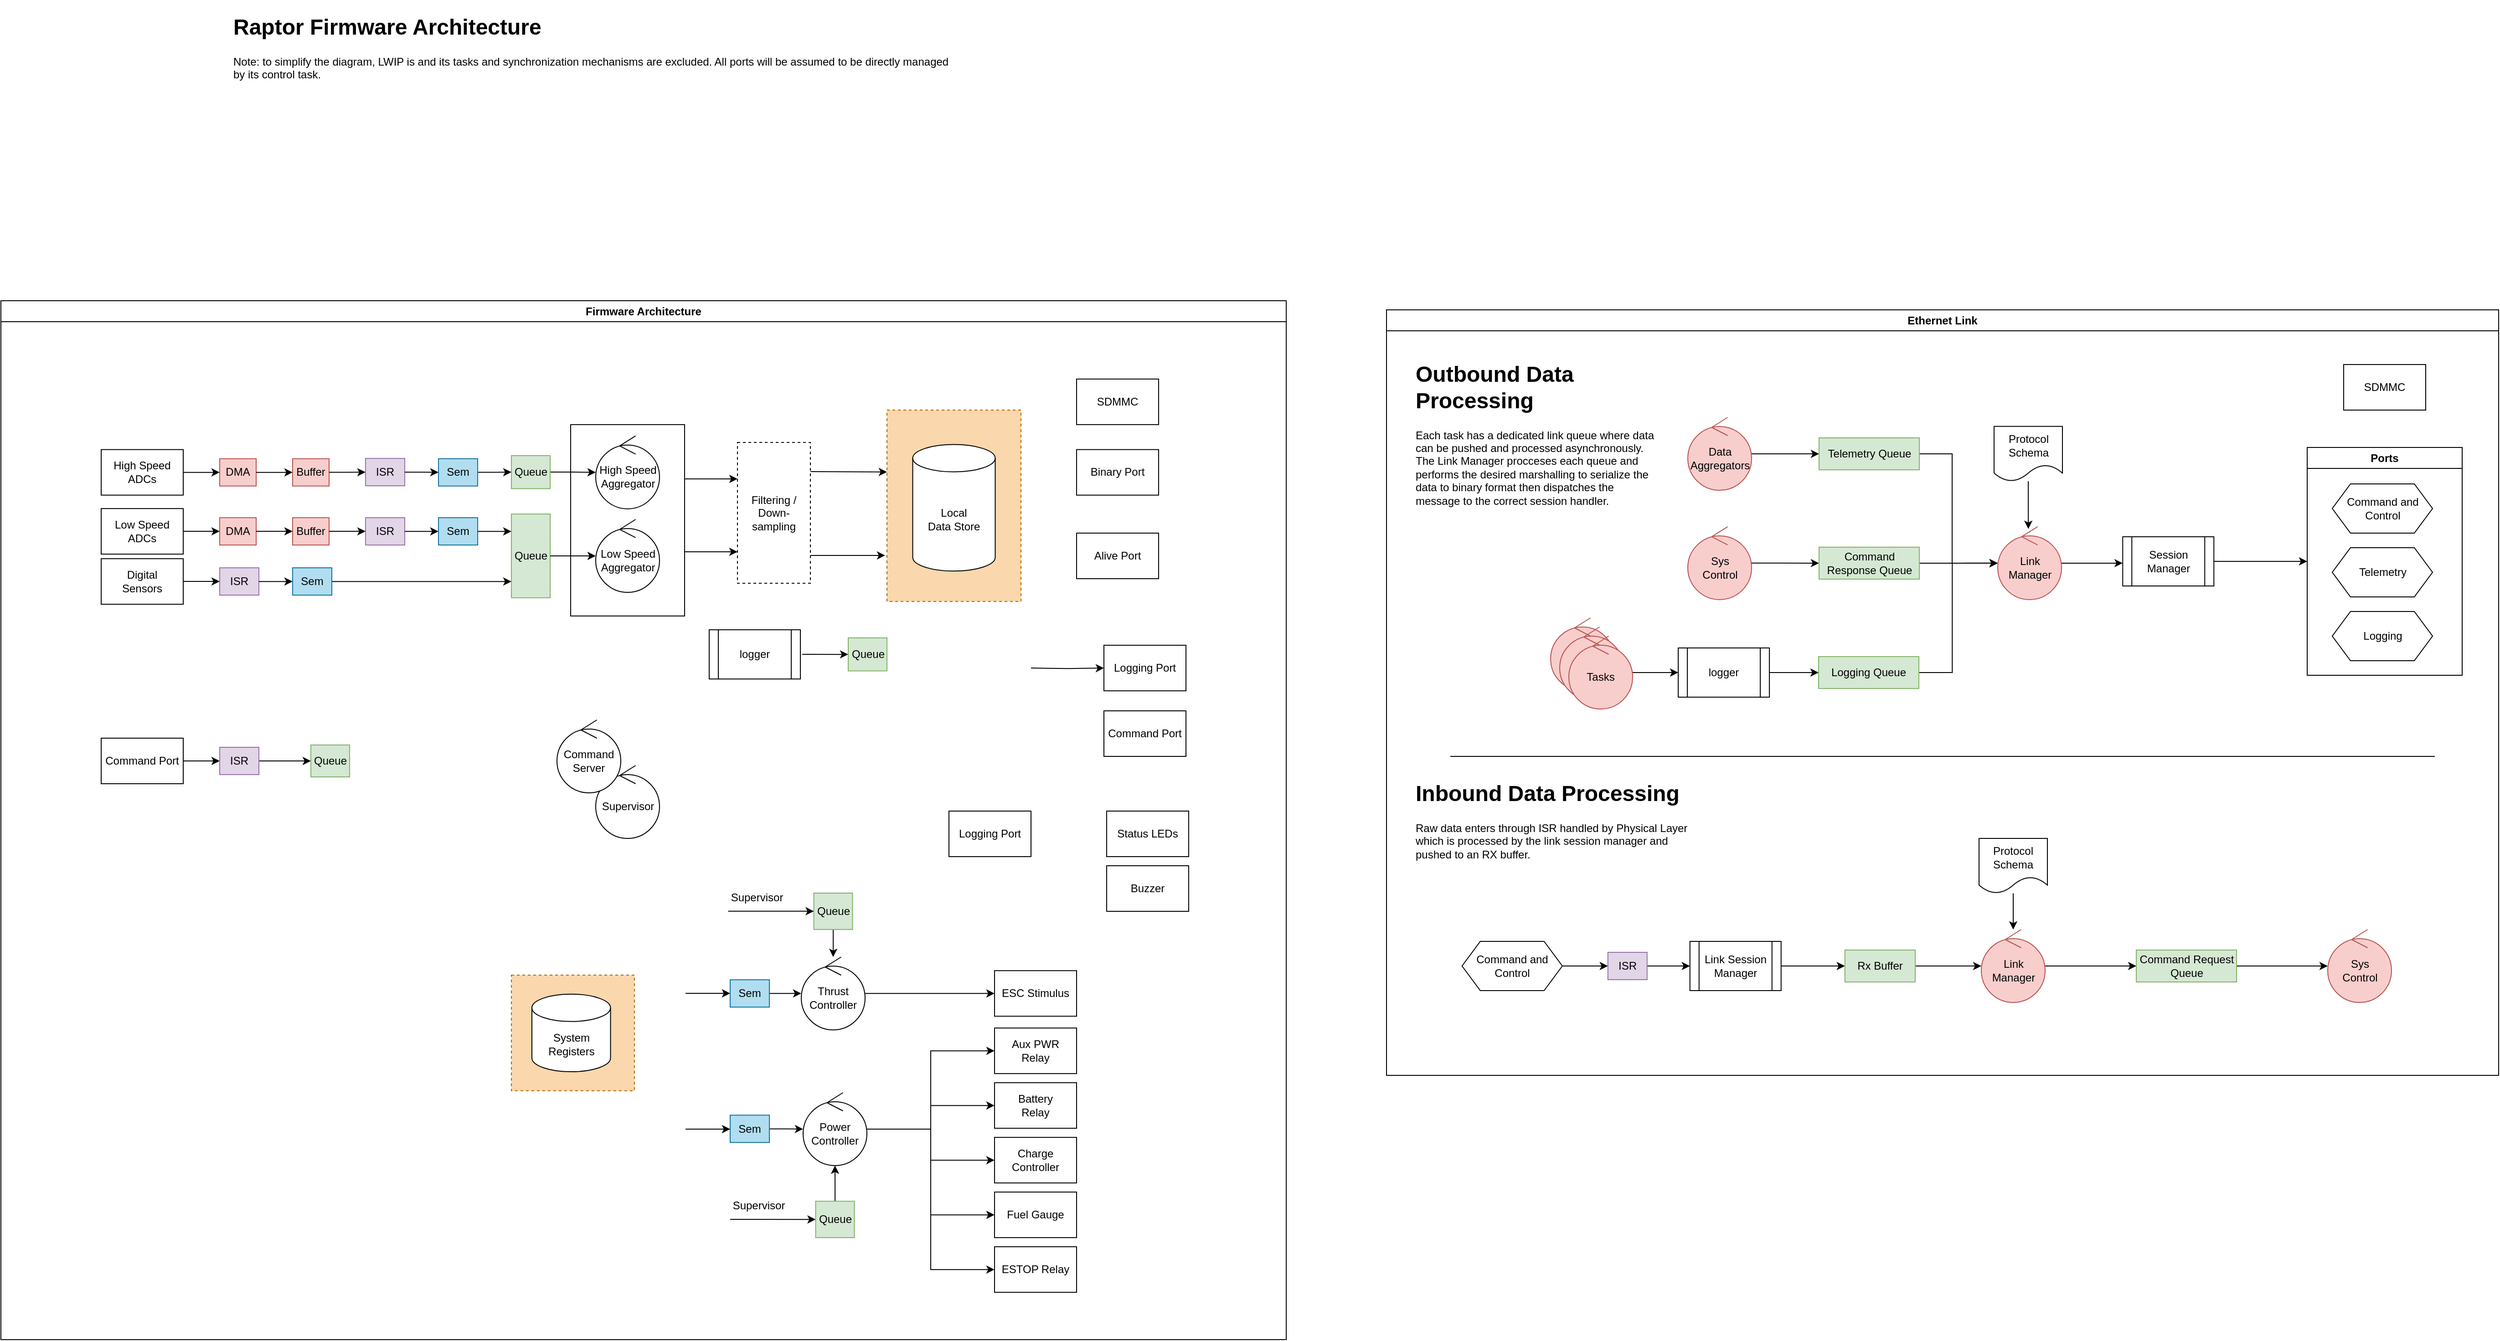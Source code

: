 <mxfile version="24.8.4">
  <diagram name="ページ1" id="frAd9zVA6C1hqHkERggT">
    <mxGraphModel dx="2985" dy="2061" grid="1" gridSize="10" guides="1" tooltips="1" connect="1" arrows="1" fold="1" page="1" pageScale="1" pageWidth="827" pageHeight="1169" math="0" shadow="0">
      <root>
        <mxCell id="0" />
        <mxCell id="1" parent="0" />
        <mxCell id="r4WBuM0c1a_yxzvFEJgT-160" value="&lt;h1&gt;Raptor Firmware Architecture&lt;/h1&gt;&lt;p&gt;Note: to simplify the diagram, LWIP is and its tasks and synchronization mechanisms are excluded. All ports will be assumed to be directly managed by its control task.&lt;/p&gt;" style="text;html=1;spacing=5;spacingTop=-20;whiteSpace=wrap;overflow=hidden;rounded=0;" parent="1" vertex="1">
          <mxGeometry y="-50" width="797" height="120" as="geometry" />
        </mxCell>
        <mxCell id="r4WBuM0c1a_yxzvFEJgT-360" value="Firmware Architecture" style="swimlane;whiteSpace=wrap;html=1;" parent="1" vertex="1">
          <mxGeometry x="-250" y="270" width="1410" height="1140" as="geometry" />
        </mxCell>
        <mxCell id="r4WBuM0c1a_yxzvFEJgT-191" value="" style="rounded=0;whiteSpace=wrap;html=1;" parent="r4WBuM0c1a_yxzvFEJgT-360" vertex="1">
          <mxGeometry x="625" y="135.92" width="125" height="210" as="geometry" />
        </mxCell>
        <mxCell id="r4WBuM0c1a_yxzvFEJgT-1" value="Digital&lt;br&gt;Sensors" style="rounded=0;whiteSpace=wrap;html=1;" parent="r4WBuM0c1a_yxzvFEJgT-360" vertex="1">
          <mxGeometry x="110" y="283.06" width="90" height="50" as="geometry" />
        </mxCell>
        <mxCell id="r4WBuM0c1a_yxzvFEJgT-3" value="High Speed ADCs" style="rounded=0;whiteSpace=wrap;html=1;" parent="r4WBuM0c1a_yxzvFEJgT-360" vertex="1">
          <mxGeometry x="110" y="163.32" width="90" height="50" as="geometry" />
        </mxCell>
        <mxCell id="r4WBuM0c1a_yxzvFEJgT-13" value="Aux PWR&lt;br&gt;Relay" style="rounded=0;whiteSpace=wrap;html=1;" parent="r4WBuM0c1a_yxzvFEJgT-360" vertex="1">
          <mxGeometry x="1090" y="798.07" width="90" height="50" as="geometry" />
        </mxCell>
        <mxCell id="r4WBuM0c1a_yxzvFEJgT-14" value="Battery&lt;br&gt;Relay" style="rounded=0;whiteSpace=wrap;html=1;" parent="r4WBuM0c1a_yxzvFEJgT-360" vertex="1">
          <mxGeometry x="1090" y="858.07" width="90" height="50" as="geometry" />
        </mxCell>
        <mxCell id="r4WBuM0c1a_yxzvFEJgT-15" value="Binary Port" style="rounded=0;whiteSpace=wrap;html=1;" parent="r4WBuM0c1a_yxzvFEJgT-360" vertex="1">
          <mxGeometry x="1180" y="163.32" width="90" height="50" as="geometry" />
        </mxCell>
        <mxCell id="r4WBuM0c1a_yxzvFEJgT-16" value="Alive Port" style="rounded=0;whiteSpace=wrap;html=1;" parent="r4WBuM0c1a_yxzvFEJgT-360" vertex="1">
          <mxGeometry x="1180" y="254.99" width="90" height="50" as="geometry" />
        </mxCell>
        <mxCell id="r4WBuM0c1a_yxzvFEJgT-18" value="Logging Port" style="rounded=0;whiteSpace=wrap;html=1;" parent="r4WBuM0c1a_yxzvFEJgT-360" vertex="1">
          <mxGeometry x="1210" y="378.06" width="90" height="50" as="geometry" />
        </mxCell>
        <mxCell id="r4WBuM0c1a_yxzvFEJgT-19" value="Charge Controller" style="rounded=0;whiteSpace=wrap;html=1;" parent="r4WBuM0c1a_yxzvFEJgT-360" vertex="1">
          <mxGeometry x="1090" y="918.07" width="90" height="50" as="geometry" />
        </mxCell>
        <mxCell id="r4WBuM0c1a_yxzvFEJgT-20" value="Fuel Gauge" style="rounded=0;whiteSpace=wrap;html=1;" parent="r4WBuM0c1a_yxzvFEJgT-360" vertex="1">
          <mxGeometry x="1090" y="978.07" width="90" height="50" as="geometry" />
        </mxCell>
        <mxCell id="r4WBuM0c1a_yxzvFEJgT-27" value="High Speed&lt;br&gt;Aggregator" style="ellipse;shape=umlControl;whiteSpace=wrap;html=1;" parent="r4WBuM0c1a_yxzvFEJgT-360" vertex="1">
          <mxGeometry x="652.5" y="148.32" width="70" height="80" as="geometry" />
        </mxCell>
        <mxCell id="r4WBuM0c1a_yxzvFEJgT-90" value="DMA" style="rounded=0;whiteSpace=wrap;html=1;fillColor=#f8cecc;strokeColor=#b85450;" parent="r4WBuM0c1a_yxzvFEJgT-360" vertex="1">
          <mxGeometry x="240" y="173.32" width="40" height="30" as="geometry" />
        </mxCell>
        <mxCell id="r4WBuM0c1a_yxzvFEJgT-2" style="edgeStyle=orthogonalEdgeStyle;rounded=0;orthogonalLoop=1;jettySize=auto;html=1;" parent="r4WBuM0c1a_yxzvFEJgT-360" source="r4WBuM0c1a_yxzvFEJgT-3" target="r4WBuM0c1a_yxzvFEJgT-90" edge="1">
          <mxGeometry relative="1" as="geometry">
            <mxPoint x="280" y="188.32" as="targetPoint" />
          </mxGeometry>
        </mxCell>
        <mxCell id="r4WBuM0c1a_yxzvFEJgT-91" value="Buffer" style="rounded=0;whiteSpace=wrap;html=1;fillColor=#f8cecc;strokeColor=#b85450;" parent="r4WBuM0c1a_yxzvFEJgT-360" vertex="1">
          <mxGeometry x="320" y="173.32" width="40" height="30" as="geometry" />
        </mxCell>
        <mxCell id="r4WBuM0c1a_yxzvFEJgT-89" style="edgeStyle=orthogonalEdgeStyle;rounded=0;orthogonalLoop=1;jettySize=auto;html=1;" parent="r4WBuM0c1a_yxzvFEJgT-360" source="r4WBuM0c1a_yxzvFEJgT-90" target="r4WBuM0c1a_yxzvFEJgT-91" edge="1">
          <mxGeometry relative="1" as="geometry" />
        </mxCell>
        <mxCell id="r4WBuM0c1a_yxzvFEJgT-194" style="edgeStyle=orthogonalEdgeStyle;rounded=0;orthogonalLoop=1;jettySize=auto;html=1;" parent="r4WBuM0c1a_yxzvFEJgT-360" source="r4WBuM0c1a_yxzvFEJgT-106" target="r4WBuM0c1a_yxzvFEJgT-27" edge="1">
          <mxGeometry relative="1" as="geometry" />
        </mxCell>
        <mxCell id="r4WBuM0c1a_yxzvFEJgT-106" value="Queue" style="rounded=0;whiteSpace=wrap;html=1;fillColor=#d5e8d4;strokeColor=#82b366;" parent="r4WBuM0c1a_yxzvFEJgT-360" vertex="1">
          <mxGeometry x="560" y="169.94" width="42.5" height="36.25" as="geometry" />
        </mxCell>
        <mxCell id="r4WBuM0c1a_yxzvFEJgT-140" style="edgeStyle=orthogonalEdgeStyle;rounded=0;orthogonalLoop=1;jettySize=auto;html=1;" parent="r4WBuM0c1a_yxzvFEJgT-360" source="r4WBuM0c1a_yxzvFEJgT-349" target="r4WBuM0c1a_yxzvFEJgT-106" edge="1">
          <mxGeometry relative="1" as="geometry" />
        </mxCell>
        <mxCell id="r4WBuM0c1a_yxzvFEJgT-138" value="ISR" style="rounded=0;whiteSpace=wrap;html=1;fillColor=#e1d5e7;strokeColor=#9673a6;" parent="r4WBuM0c1a_yxzvFEJgT-360" vertex="1">
          <mxGeometry x="400" y="173.06" width="43" height="30" as="geometry" />
        </mxCell>
        <mxCell id="r4WBuM0c1a_yxzvFEJgT-139" style="edgeStyle=orthogonalEdgeStyle;rounded=0;orthogonalLoop=1;jettySize=auto;html=1;" parent="r4WBuM0c1a_yxzvFEJgT-360" source="r4WBuM0c1a_yxzvFEJgT-91" target="r4WBuM0c1a_yxzvFEJgT-138" edge="1">
          <mxGeometry relative="1" as="geometry" />
        </mxCell>
        <mxCell id="r4WBuM0c1a_yxzvFEJgT-148" style="edgeStyle=orthogonalEdgeStyle;rounded=0;orthogonalLoop=1;jettySize=auto;html=1;" parent="r4WBuM0c1a_yxzvFEJgT-360" target="r4WBuM0c1a_yxzvFEJgT-18" edge="1">
          <mxGeometry relative="1" as="geometry">
            <mxPoint x="1065" y="497.89" as="targetPoint" />
            <mxPoint x="1130" y="403.06" as="sourcePoint" />
          </mxGeometry>
        </mxCell>
        <mxCell id="r4WBuM0c1a_yxzvFEJgT-144" value="Queue" style="rounded=0;whiteSpace=wrap;html=1;fillColor=#d5e8d4;strokeColor=#82b366;" parent="r4WBuM0c1a_yxzvFEJgT-360" vertex="1">
          <mxGeometry x="929.5" y="369.94" width="42.5" height="36.25" as="geometry" />
        </mxCell>
        <mxCell id="r4WBuM0c1a_yxzvFEJgT-196" style="edgeStyle=orthogonalEdgeStyle;rounded=0;orthogonalLoop=1;jettySize=auto;html=1;entryX=0;entryY=0.5;entryDx=0;entryDy=0;" parent="r4WBuM0c1a_yxzvFEJgT-360" source="r4WBuM0c1a_yxzvFEJgT-155" target="r4WBuM0c1a_yxzvFEJgT-13" edge="1">
          <mxGeometry relative="1" as="geometry" />
        </mxCell>
        <mxCell id="r4WBuM0c1a_yxzvFEJgT-197" style="edgeStyle=orthogonalEdgeStyle;rounded=0;orthogonalLoop=1;jettySize=auto;html=1;" parent="r4WBuM0c1a_yxzvFEJgT-360" source="r4WBuM0c1a_yxzvFEJgT-155" target="r4WBuM0c1a_yxzvFEJgT-14" edge="1">
          <mxGeometry relative="1" as="geometry" />
        </mxCell>
        <mxCell id="r4WBuM0c1a_yxzvFEJgT-198" style="edgeStyle=orthogonalEdgeStyle;rounded=0;orthogonalLoop=1;jettySize=auto;html=1;" parent="r4WBuM0c1a_yxzvFEJgT-360" source="r4WBuM0c1a_yxzvFEJgT-155" target="r4WBuM0c1a_yxzvFEJgT-19" edge="1">
          <mxGeometry relative="1" as="geometry" />
        </mxCell>
        <mxCell id="r4WBuM0c1a_yxzvFEJgT-199" style="edgeStyle=orthogonalEdgeStyle;rounded=0;orthogonalLoop=1;jettySize=auto;html=1;entryX=0;entryY=0.5;entryDx=0;entryDy=0;" parent="r4WBuM0c1a_yxzvFEJgT-360" source="r4WBuM0c1a_yxzvFEJgT-155" target="r4WBuM0c1a_yxzvFEJgT-20" edge="1">
          <mxGeometry relative="1" as="geometry" />
        </mxCell>
        <mxCell id="r4WBuM0c1a_yxzvFEJgT-155" value="Power&lt;br&gt;Controller" style="ellipse;shape=umlControl;whiteSpace=wrap;html=1;" parent="r4WBuM0c1a_yxzvFEJgT-360" vertex="1">
          <mxGeometry x="880" y="869" width="70" height="80" as="geometry" />
        </mxCell>
        <mxCell id="r4WBuM0c1a_yxzvFEJgT-156" value="Thrust Controller" style="ellipse;shape=umlControl;whiteSpace=wrap;html=1;" parent="r4WBuM0c1a_yxzvFEJgT-360" vertex="1">
          <mxGeometry x="878" y="720.12" width="70" height="80" as="geometry" />
        </mxCell>
        <mxCell id="r4WBuM0c1a_yxzvFEJgT-176" value="Low Speed ADCs" style="rounded=0;whiteSpace=wrap;html=1;" parent="r4WBuM0c1a_yxzvFEJgT-360" vertex="1">
          <mxGeometry x="110" y="228.06" width="90" height="50" as="geometry" />
        </mxCell>
        <mxCell id="r4WBuM0c1a_yxzvFEJgT-177" value="DMA" style="rounded=0;whiteSpace=wrap;html=1;fillColor=#f8cecc;strokeColor=#b85450;" parent="r4WBuM0c1a_yxzvFEJgT-360" vertex="1">
          <mxGeometry x="240" y="238.06" width="40" height="30" as="geometry" />
        </mxCell>
        <mxCell id="r4WBuM0c1a_yxzvFEJgT-188" style="edgeStyle=orthogonalEdgeStyle;rounded=0;orthogonalLoop=1;jettySize=auto;html=1;" parent="r4WBuM0c1a_yxzvFEJgT-360" source="r4WBuM0c1a_yxzvFEJgT-176" target="r4WBuM0c1a_yxzvFEJgT-177" edge="1">
          <mxGeometry relative="1" as="geometry" />
        </mxCell>
        <mxCell id="r4WBuM0c1a_yxzvFEJgT-178" value="Buffer" style="rounded=0;whiteSpace=wrap;html=1;fillColor=#f8cecc;strokeColor=#b85450;" parent="r4WBuM0c1a_yxzvFEJgT-360" vertex="1">
          <mxGeometry x="320" y="238.06" width="40" height="30" as="geometry" />
        </mxCell>
        <mxCell id="r4WBuM0c1a_yxzvFEJgT-186" style="edgeStyle=orthogonalEdgeStyle;rounded=0;orthogonalLoop=1;jettySize=auto;html=1;" parent="r4WBuM0c1a_yxzvFEJgT-360" source="r4WBuM0c1a_yxzvFEJgT-177" target="r4WBuM0c1a_yxzvFEJgT-178" edge="1">
          <mxGeometry relative="1" as="geometry" />
        </mxCell>
        <mxCell id="r4WBuM0c1a_yxzvFEJgT-179" value="ISR" style="rounded=0;whiteSpace=wrap;html=1;fillColor=#e1d5e7;strokeColor=#9673a6;" parent="r4WBuM0c1a_yxzvFEJgT-360" vertex="1">
          <mxGeometry x="400" y="238.06" width="43" height="30" as="geometry" />
        </mxCell>
        <mxCell id="r4WBuM0c1a_yxzvFEJgT-185" style="edgeStyle=orthogonalEdgeStyle;rounded=0;orthogonalLoop=1;jettySize=auto;html=1;entryX=0;entryY=0.5;entryDx=0;entryDy=0;" parent="r4WBuM0c1a_yxzvFEJgT-360" source="r4WBuM0c1a_yxzvFEJgT-178" target="r4WBuM0c1a_yxzvFEJgT-179" edge="1">
          <mxGeometry relative="1" as="geometry" />
        </mxCell>
        <mxCell id="r4WBuM0c1a_yxzvFEJgT-180" value="Queue" style="rounded=0;whiteSpace=wrap;html=1;fillColor=#d5e8d4;strokeColor=#82b366;" parent="r4WBuM0c1a_yxzvFEJgT-360" vertex="1">
          <mxGeometry x="560" y="234.05" width="42.5" height="91.87" as="geometry" />
        </mxCell>
        <mxCell id="r4WBuM0c1a_yxzvFEJgT-190" value="Low Speed Aggregator" style="ellipse;shape=umlControl;whiteSpace=wrap;html=1;" parent="r4WBuM0c1a_yxzvFEJgT-360" vertex="1">
          <mxGeometry x="652.5" y="239.99" width="70" height="80" as="geometry" />
        </mxCell>
        <mxCell id="r4WBuM0c1a_yxzvFEJgT-193" style="edgeStyle=orthogonalEdgeStyle;rounded=0;orthogonalLoop=1;jettySize=auto;html=1;" parent="r4WBuM0c1a_yxzvFEJgT-360" source="r4WBuM0c1a_yxzvFEJgT-180" target="r4WBuM0c1a_yxzvFEJgT-190" edge="1">
          <mxGeometry relative="1" as="geometry" />
        </mxCell>
        <mxCell id="r4WBuM0c1a_yxzvFEJgT-209" value="ESC Stimulus" style="rounded=0;whiteSpace=wrap;html=1;" parent="r4WBuM0c1a_yxzvFEJgT-360" vertex="1">
          <mxGeometry x="1090" y="735.12" width="90" height="50" as="geometry" />
        </mxCell>
        <mxCell id="r4WBuM0c1a_yxzvFEJgT-211" style="edgeStyle=orthogonalEdgeStyle;rounded=0;orthogonalLoop=1;jettySize=auto;html=1;" parent="r4WBuM0c1a_yxzvFEJgT-360" source="r4WBuM0c1a_yxzvFEJgT-156" target="r4WBuM0c1a_yxzvFEJgT-209" edge="1">
          <mxGeometry relative="1" as="geometry" />
        </mxCell>
        <mxCell id="r4WBuM0c1a_yxzvFEJgT-210" value="ESTOP Relay" style="rounded=0;whiteSpace=wrap;html=1;" parent="r4WBuM0c1a_yxzvFEJgT-360" vertex="1">
          <mxGeometry x="1090" y="1038.07" width="90" height="50" as="geometry" />
        </mxCell>
        <mxCell id="r4WBuM0c1a_yxzvFEJgT-212" style="edgeStyle=orthogonalEdgeStyle;rounded=0;orthogonalLoop=1;jettySize=auto;html=1;entryX=0;entryY=0.5;entryDx=0;entryDy=0;" parent="r4WBuM0c1a_yxzvFEJgT-360" source="r4WBuM0c1a_yxzvFEJgT-155" target="r4WBuM0c1a_yxzvFEJgT-210" edge="1">
          <mxGeometry relative="1" as="geometry" />
        </mxCell>
        <mxCell id="r4WBuM0c1a_yxzvFEJgT-274" style="edgeStyle=orthogonalEdgeStyle;rounded=0;orthogonalLoop=1;jettySize=auto;html=1;" parent="r4WBuM0c1a_yxzvFEJgT-360" source="r4WBuM0c1a_yxzvFEJgT-273" target="r4WBuM0c1a_yxzvFEJgT-155" edge="1">
          <mxGeometry relative="1" as="geometry" />
        </mxCell>
        <mxCell id="r4WBuM0c1a_yxzvFEJgT-273" value="Sem" style="rounded=0;whiteSpace=wrap;html=1;fillColor=#b1ddf0;strokeColor=#10739e;" parent="r4WBuM0c1a_yxzvFEJgT-360" vertex="1">
          <mxGeometry x="800" y="893.68" width="43" height="30" as="geometry" />
        </mxCell>
        <mxCell id="r4WBuM0c1a_yxzvFEJgT-288" style="edgeStyle=orthogonalEdgeStyle;rounded=0;orthogonalLoop=1;jettySize=auto;html=1;" parent="r4WBuM0c1a_yxzvFEJgT-360" target="r4WBuM0c1a_yxzvFEJgT-273" edge="1">
          <mxGeometry relative="1" as="geometry">
            <Array as="points">
              <mxPoint x="760" y="909" />
              <mxPoint x="760" y="909" />
            </Array>
            <mxPoint x="751" y="909" as="sourcePoint" />
          </mxGeometry>
        </mxCell>
        <mxCell id="r4WBuM0c1a_yxzvFEJgT-284" style="edgeStyle=orthogonalEdgeStyle;rounded=0;orthogonalLoop=1;jettySize=auto;html=1;" parent="r4WBuM0c1a_yxzvFEJgT-360" source="r4WBuM0c1a_yxzvFEJgT-282" target="r4WBuM0c1a_yxzvFEJgT-156" edge="1">
          <mxGeometry relative="1" as="geometry" />
        </mxCell>
        <mxCell id="r4WBuM0c1a_yxzvFEJgT-282" value="Sem" style="rounded=0;whiteSpace=wrap;html=1;fillColor=#b1ddf0;strokeColor=#10739e;" parent="r4WBuM0c1a_yxzvFEJgT-360" vertex="1">
          <mxGeometry x="800" y="745.12" width="43" height="30" as="geometry" />
        </mxCell>
        <mxCell id="r4WBuM0c1a_yxzvFEJgT-285" style="edgeStyle=orthogonalEdgeStyle;rounded=0;orthogonalLoop=1;jettySize=auto;html=1;" parent="r4WBuM0c1a_yxzvFEJgT-360" target="r4WBuM0c1a_yxzvFEJgT-282" edge="1">
          <mxGeometry relative="1" as="geometry">
            <Array as="points">
              <mxPoint x="760" y="760" />
              <mxPoint x="760" y="760" />
            </Array>
            <mxPoint x="751" y="760.048" as="sourcePoint" />
          </mxGeometry>
        </mxCell>
        <mxCell id="r4WBuM0c1a_yxzvFEJgT-292" value="SDMMC" style="rounded=0;whiteSpace=wrap;html=1;" parent="r4WBuM0c1a_yxzvFEJgT-360" vertex="1">
          <mxGeometry x="1180" y="85.92" width="90" height="50" as="geometry" />
        </mxCell>
        <mxCell id="r4WBuM0c1a_yxzvFEJgT-309" style="edgeStyle=orthogonalEdgeStyle;rounded=0;orthogonalLoop=1;jettySize=auto;html=1;" parent="r4WBuM0c1a_yxzvFEJgT-360" source="r4WBuM0c1a_yxzvFEJgT-299" target="r4WBuM0c1a_yxzvFEJgT-155" edge="1">
          <mxGeometry relative="1" as="geometry" />
        </mxCell>
        <mxCell id="r4WBuM0c1a_yxzvFEJgT-299" value="Queue" style="rounded=0;whiteSpace=wrap;html=1;fillColor=#d5e8d4;strokeColor=#82b366;" parent="r4WBuM0c1a_yxzvFEJgT-360" vertex="1">
          <mxGeometry x="893.75" y="988.15" width="42.5" height="39.92" as="geometry" />
        </mxCell>
        <mxCell id="r4WBuM0c1a_yxzvFEJgT-301" style="edgeStyle=orthogonalEdgeStyle;rounded=0;orthogonalLoop=1;jettySize=auto;html=1;entryX=0;entryY=0.5;entryDx=0;entryDy=0;" parent="r4WBuM0c1a_yxzvFEJgT-360" source="r4WBuM0c1a_yxzvFEJgT-300" edge="1">
          <mxGeometry relative="1" as="geometry">
            <Array as="points">
              <mxPoint x="890" y="187.5" />
              <mxPoint x="890" y="187.5" />
            </Array>
            <mxPoint x="972" y="187.88" as="targetPoint" />
          </mxGeometry>
        </mxCell>
        <mxCell id="r4WBuM0c1a_yxzvFEJgT-302" style="edgeStyle=orthogonalEdgeStyle;rounded=0;orthogonalLoop=1;jettySize=auto;html=1;" parent="r4WBuM0c1a_yxzvFEJgT-360" source="r4WBuM0c1a_yxzvFEJgT-300" edge="1">
          <mxGeometry relative="1" as="geometry">
            <Array as="points">
              <mxPoint x="890" y="279.5" />
              <mxPoint x="890" y="279.5" />
            </Array>
            <mxPoint x="970" y="279.476" as="targetPoint" />
          </mxGeometry>
        </mxCell>
        <mxCell id="r4WBuM0c1a_yxzvFEJgT-300" value="Filtering / Down-sampling" style="rounded=0;whiteSpace=wrap;html=1;dashed=1;" parent="r4WBuM0c1a_yxzvFEJgT-360" vertex="1">
          <mxGeometry x="808" y="155.5" width="80" height="154.49" as="geometry" />
        </mxCell>
        <mxCell id="r4WBuM0c1a_yxzvFEJgT-358" style="edgeStyle=orthogonalEdgeStyle;rounded=0;orthogonalLoop=1;jettySize=auto;html=1;" parent="r4WBuM0c1a_yxzvFEJgT-360" source="r4WBuM0c1a_yxzvFEJgT-191" target="r4WBuM0c1a_yxzvFEJgT-300" edge="1">
          <mxGeometry relative="1" as="geometry">
            <Array as="points">
              <mxPoint x="790" y="275.5" />
              <mxPoint x="790" y="275.5" />
            </Array>
          </mxGeometry>
        </mxCell>
        <mxCell id="r4WBuM0c1a_yxzvFEJgT-359" style="edgeStyle=orthogonalEdgeStyle;rounded=0;orthogonalLoop=1;jettySize=auto;html=1;" parent="r4WBuM0c1a_yxzvFEJgT-360" source="r4WBuM0c1a_yxzvFEJgT-191" target="r4WBuM0c1a_yxzvFEJgT-300" edge="1">
          <mxGeometry relative="1" as="geometry">
            <Array as="points">
              <mxPoint x="790" y="195.5" />
              <mxPoint x="790" y="195.5" />
            </Array>
          </mxGeometry>
        </mxCell>
        <mxCell id="r4WBuM0c1a_yxzvFEJgT-310" style="edgeStyle=orthogonalEdgeStyle;rounded=0;orthogonalLoop=1;jettySize=auto;html=1;" parent="r4WBuM0c1a_yxzvFEJgT-360" source="r4WBuM0c1a_yxzvFEJgT-305" target="r4WBuM0c1a_yxzvFEJgT-156" edge="1">
          <mxGeometry relative="1" as="geometry" />
        </mxCell>
        <mxCell id="r4WBuM0c1a_yxzvFEJgT-305" value="Queue" style="rounded=0;whiteSpace=wrap;html=1;fillColor=#d5e8d4;strokeColor=#82b366;" parent="r4WBuM0c1a_yxzvFEJgT-360" vertex="1">
          <mxGeometry x="891.75" y="650" width="42.5" height="39.92" as="geometry" />
        </mxCell>
        <mxCell id="r4WBuM0c1a_yxzvFEJgT-311" value="" style="endArrow=classic;html=1;rounded=0;entryX=0;entryY=0.5;entryDx=0;entryDy=0;" parent="r4WBuM0c1a_yxzvFEJgT-360" target="r4WBuM0c1a_yxzvFEJgT-299" edge="1">
          <mxGeometry width="50" height="50" relative="1" as="geometry">
            <mxPoint x="800" y="1008" as="sourcePoint" />
            <mxPoint x="830" y="990" as="targetPoint" />
          </mxGeometry>
        </mxCell>
        <mxCell id="r4WBuM0c1a_yxzvFEJgT-312" value="Supervisor" style="text;html=1;align=center;verticalAlign=middle;resizable=0;points=[];autosize=1;strokeColor=none;fillColor=none;" parent="r4WBuM0c1a_yxzvFEJgT-360" vertex="1">
          <mxGeometry x="791" y="978.07" width="80" height="30" as="geometry" />
        </mxCell>
        <mxCell id="r4WBuM0c1a_yxzvFEJgT-313" value="" style="endArrow=classic;html=1;rounded=0;entryX=0;entryY=0.5;entryDx=0;entryDy=0;" parent="r4WBuM0c1a_yxzvFEJgT-360" edge="1">
          <mxGeometry width="50" height="50" relative="1" as="geometry">
            <mxPoint x="797.75" y="669.93" as="sourcePoint" />
            <mxPoint x="891.75" y="669.93" as="targetPoint" />
          </mxGeometry>
        </mxCell>
        <mxCell id="r4WBuM0c1a_yxzvFEJgT-314" value="Supervisor" style="text;html=1;align=center;verticalAlign=middle;resizable=0;points=[];autosize=1;strokeColor=none;fillColor=none;" parent="r4WBuM0c1a_yxzvFEJgT-360" vertex="1">
          <mxGeometry x="788.75" y="640" width="80" height="30" as="geometry" />
        </mxCell>
        <mxCell id="r4WBuM0c1a_yxzvFEJgT-315" value="" style="endArrow=classic;html=1;rounded=0;entryX=0;entryY=0.5;entryDx=0;entryDy=0;exitX=1;exitY=0.5;exitDx=0;exitDy=0;" parent="r4WBuM0c1a_yxzvFEJgT-360" edge="1" target="r4WBuM0c1a_yxzvFEJgT-144">
          <mxGeometry width="50" height="50" relative="1" as="geometry">
            <mxPoint x="879" y="388.06" as="sourcePoint" />
            <mxPoint x="931.75" y="383.01" as="targetPoint" />
          </mxGeometry>
        </mxCell>
        <mxCell id="r4WBuM0c1a_yxzvFEJgT-321" value="" style="group" parent="r4WBuM0c1a_yxzvFEJgT-360" vertex="1" connectable="0">
          <mxGeometry x="560" y="740" width="135" height="126.93" as="geometry" />
        </mxCell>
        <mxCell id="r4WBuM0c1a_yxzvFEJgT-270" value="" style="rounded=0;whiteSpace=wrap;html=1;fillColor=#fad7ac;strokeColor=#b46504;dashed=1;" parent="r4WBuM0c1a_yxzvFEJgT-321" vertex="1">
          <mxGeometry width="135" height="126.93" as="geometry" />
        </mxCell>
        <mxCell id="r4WBuM0c1a_yxzvFEJgT-154" value="System&lt;br&gt;&lt;div style=&quot;&quot;&gt;Registers&lt;/div&gt;" style="shape=cylinder3;whiteSpace=wrap;html=1;boundedLbl=1;backgroundOutline=1;size=15;" parent="r4WBuM0c1a_yxzvFEJgT-321" vertex="1">
          <mxGeometry x="22.5" y="20.91" width="86.25" height="85.12" as="geometry" />
        </mxCell>
        <mxCell id="r4WBuM0c1a_yxzvFEJgT-350" value="" style="edgeStyle=orthogonalEdgeStyle;rounded=0;orthogonalLoop=1;jettySize=auto;html=1;" parent="r4WBuM0c1a_yxzvFEJgT-360" source="r4WBuM0c1a_yxzvFEJgT-138" target="r4WBuM0c1a_yxzvFEJgT-349" edge="1">
          <mxGeometry relative="1" as="geometry">
            <mxPoint x="443" y="188.5" as="sourcePoint" />
            <mxPoint x="560" y="188.5" as="targetPoint" />
          </mxGeometry>
        </mxCell>
        <mxCell id="r4WBuM0c1a_yxzvFEJgT-349" value="Sem" style="rounded=0;whiteSpace=wrap;html=1;fillColor=#b1ddf0;strokeColor=#10739e;" parent="r4WBuM0c1a_yxzvFEJgT-360" vertex="1">
          <mxGeometry x="480" y="173.32" width="43" height="30" as="geometry" />
        </mxCell>
        <mxCell id="r4WBuM0c1a_yxzvFEJgT-352" value="" style="edgeStyle=orthogonalEdgeStyle;rounded=0;orthogonalLoop=1;jettySize=auto;html=1;" parent="r4WBuM0c1a_yxzvFEJgT-360" source="r4WBuM0c1a_yxzvFEJgT-179" target="r4WBuM0c1a_yxzvFEJgT-351" edge="1">
          <mxGeometry relative="1" as="geometry">
            <mxPoint x="443" y="253.5" as="sourcePoint" />
            <mxPoint x="560" y="253.5" as="targetPoint" />
            <Array as="points" />
          </mxGeometry>
        </mxCell>
        <mxCell id="r4WBuM0c1a_yxzvFEJgT-351" value="Sem" style="rounded=0;whiteSpace=wrap;html=1;fillColor=#b1ddf0;strokeColor=#10739e;" parent="r4WBuM0c1a_yxzvFEJgT-360" vertex="1">
          <mxGeometry x="480" y="238.06" width="43" height="30" as="geometry" />
        </mxCell>
        <mxCell id="r4WBuM0c1a_yxzvFEJgT-242" style="edgeStyle=orthogonalEdgeStyle;rounded=0;orthogonalLoop=1;jettySize=auto;html=1;" parent="r4WBuM0c1a_yxzvFEJgT-360" source="r4WBuM0c1a_yxzvFEJgT-351" target="r4WBuM0c1a_yxzvFEJgT-180" edge="1">
          <mxGeometry relative="1" as="geometry">
            <Array as="points">
              <mxPoint x="540" y="252.92" />
              <mxPoint x="540" y="252.92" />
            </Array>
          </mxGeometry>
        </mxCell>
        <mxCell id="r4WBuM0c1a_yxzvFEJgT-353" value="ISR" style="rounded=0;whiteSpace=wrap;html=1;fillColor=#e1d5e7;strokeColor=#9673a6;" parent="r4WBuM0c1a_yxzvFEJgT-360" vertex="1">
          <mxGeometry x="240" y="293.06" width="43" height="30" as="geometry" />
        </mxCell>
        <mxCell id="r4WBuM0c1a_yxzvFEJgT-355" style="edgeStyle=orthogonalEdgeStyle;rounded=0;orthogonalLoop=1;jettySize=auto;html=1;" parent="r4WBuM0c1a_yxzvFEJgT-360" source="r4WBuM0c1a_yxzvFEJgT-1" target="r4WBuM0c1a_yxzvFEJgT-353" edge="1">
          <mxGeometry relative="1" as="geometry" />
        </mxCell>
        <mxCell id="r4WBuM0c1a_yxzvFEJgT-357" style="edgeStyle=orthogonalEdgeStyle;rounded=0;orthogonalLoop=1;jettySize=auto;html=1;" parent="r4WBuM0c1a_yxzvFEJgT-360" source="r4WBuM0c1a_yxzvFEJgT-354" target="r4WBuM0c1a_yxzvFEJgT-180" edge="1">
          <mxGeometry relative="1" as="geometry">
            <Array as="points">
              <mxPoint x="510" y="308.5" />
              <mxPoint x="510" y="308.5" />
            </Array>
          </mxGeometry>
        </mxCell>
        <mxCell id="r4WBuM0c1a_yxzvFEJgT-354" value="Sem" style="rounded=0;whiteSpace=wrap;html=1;fillColor=#b1ddf0;strokeColor=#10739e;" parent="r4WBuM0c1a_yxzvFEJgT-360" vertex="1">
          <mxGeometry x="320" y="293.06" width="43" height="30" as="geometry" />
        </mxCell>
        <mxCell id="r4WBuM0c1a_yxzvFEJgT-356" style="edgeStyle=orthogonalEdgeStyle;rounded=0;orthogonalLoop=1;jettySize=auto;html=1;" parent="r4WBuM0c1a_yxzvFEJgT-360" source="r4WBuM0c1a_yxzvFEJgT-353" target="r4WBuM0c1a_yxzvFEJgT-354" edge="1">
          <mxGeometry relative="1" as="geometry" />
        </mxCell>
        <mxCell id="4pIfcCUhm3QDKy4svrmr-2" value="Logging Port" style="rounded=0;whiteSpace=wrap;html=1;" vertex="1" parent="r4WBuM0c1a_yxzvFEJgT-360">
          <mxGeometry x="1040" y="560" width="90" height="50" as="geometry" />
        </mxCell>
        <mxCell id="4pIfcCUhm3QDKy4svrmr-3" value="logger" style="shape=process;whiteSpace=wrap;html=1;backgroundOutline=1;" vertex="1" parent="r4WBuM0c1a_yxzvFEJgT-360">
          <mxGeometry x="777" y="361.06" width="100" height="54" as="geometry" />
        </mxCell>
        <mxCell id="r4WBuM0c1a_yxzvFEJgT-17" value="Command Port" style="rounded=0;whiteSpace=wrap;html=1;" parent="r4WBuM0c1a_yxzvFEJgT-360" vertex="1">
          <mxGeometry x="1210" y="450.0" width="90" height="50" as="geometry" />
        </mxCell>
        <mxCell id="r4WBuM0c1a_yxzvFEJgT-271" value="Supervisor" style="ellipse;shape=umlControl;whiteSpace=wrap;html=1;" parent="r4WBuM0c1a_yxzvFEJgT-360" vertex="1">
          <mxGeometry x="652.5" y="510.0" width="70" height="80" as="geometry" />
        </mxCell>
        <mxCell id="r4WBuM0c1a_yxzvFEJgT-230" value="Status LEDs" style="rounded=0;whiteSpace=wrap;html=1;" parent="r4WBuM0c1a_yxzvFEJgT-360" vertex="1">
          <mxGeometry x="1213" y="560" width="90" height="50" as="geometry" />
        </mxCell>
        <mxCell id="r4WBuM0c1a_yxzvFEJgT-229" value="Buzzer" style="rounded=0;whiteSpace=wrap;html=1;" parent="r4WBuM0c1a_yxzvFEJgT-360" vertex="1">
          <mxGeometry x="1213" y="620" width="90" height="50" as="geometry" />
        </mxCell>
        <mxCell id="r4WBuM0c1a_yxzvFEJgT-34" value="Command Port" style="rounded=0;whiteSpace=wrap;html=1;" parent="r4WBuM0c1a_yxzvFEJgT-360" vertex="1">
          <mxGeometry x="110" y="480" width="90" height="50" as="geometry" />
        </mxCell>
        <mxCell id="r4WBuM0c1a_yxzvFEJgT-165" style="edgeStyle=orthogonalEdgeStyle;rounded=0;orthogonalLoop=1;jettySize=auto;html=1;" parent="r4WBuM0c1a_yxzvFEJgT-360" source="r4WBuM0c1a_yxzvFEJgT-158" edge="1">
          <mxGeometry relative="1" as="geometry">
            <mxPoint x="340" y="505.06" as="targetPoint" />
          </mxGeometry>
        </mxCell>
        <mxCell id="r4WBuM0c1a_yxzvFEJgT-158" value="ISR" style="rounded=0;whiteSpace=wrap;html=1;fillColor=#e1d5e7;strokeColor=#9673a6;" parent="r4WBuM0c1a_yxzvFEJgT-360" vertex="1">
          <mxGeometry x="240" y="490" width="43" height="30" as="geometry" />
        </mxCell>
        <mxCell id="r4WBuM0c1a_yxzvFEJgT-164" style="edgeStyle=orthogonalEdgeStyle;rounded=0;orthogonalLoop=1;jettySize=auto;html=1;" parent="r4WBuM0c1a_yxzvFEJgT-360" source="r4WBuM0c1a_yxzvFEJgT-34" target="r4WBuM0c1a_yxzvFEJgT-158" edge="1">
          <mxGeometry relative="1" as="geometry" />
        </mxCell>
        <mxCell id="r4WBuM0c1a_yxzvFEJgT-172" value="Queue" style="rounded=0;whiteSpace=wrap;html=1;fillColor=#d5e8d4;strokeColor=#82b366;" parent="r4WBuM0c1a_yxzvFEJgT-360" vertex="1">
          <mxGeometry x="340" y="487.46" width="42.5" height="35.07" as="geometry" />
        </mxCell>
        <mxCell id="4pIfcCUhm3QDKy4svrmr-4" value="" style="rounded=0;whiteSpace=wrap;html=1;fillColor=#fad7ac;strokeColor=#b46504;dashed=1;" vertex="1" parent="r4WBuM0c1a_yxzvFEJgT-360">
          <mxGeometry x="972" y="120" width="147" height="210" as="geometry" />
        </mxCell>
        <mxCell id="4pIfcCUhm3QDKy4svrmr-5" value="Local&lt;br&gt;Data Store" style="shape=cylinder3;whiteSpace=wrap;html=1;boundedLbl=1;backgroundOutline=1;size=15;" vertex="1" parent="r4WBuM0c1a_yxzvFEJgT-360">
          <mxGeometry x="1000.25" y="157.79" width="90.5" height="138.88" as="geometry" />
        </mxCell>
        <mxCell id="4pIfcCUhm3QDKy4svrmr-6" value="Command Server" style="ellipse;shape=umlControl;whiteSpace=wrap;html=1;" vertex="1" parent="r4WBuM0c1a_yxzvFEJgT-360">
          <mxGeometry x="610" y="460" width="70" height="80" as="geometry" />
        </mxCell>
        <mxCell id="4pIfcCUhm3QDKy4svrmr-7" value="Ethernet Link" style="swimlane;whiteSpace=wrap;html=1;" vertex="1" parent="1">
          <mxGeometry x="1270" y="280" width="1220" height="840" as="geometry" />
        </mxCell>
        <mxCell id="4pIfcCUhm3QDKy4svrmr-56" value="SDMMC" style="rounded=0;whiteSpace=wrap;html=1;" vertex="1" parent="4pIfcCUhm3QDKy4svrmr-7">
          <mxGeometry x="1050" y="60" width="90" height="50" as="geometry" />
        </mxCell>
        <mxCell id="4pIfcCUhm3QDKy4svrmr-87" value="Sys&lt;div&gt;Control&lt;/div&gt;" style="ellipse;shape=umlControl;whiteSpace=wrap;html=1;fillColor=#f8cecc;strokeColor=#b85450;" vertex="1" parent="4pIfcCUhm3QDKy4svrmr-7">
          <mxGeometry x="330.5" y="237.94" width="70" height="80" as="geometry" />
        </mxCell>
        <mxCell id="4pIfcCUhm3QDKy4svrmr-91" style="edgeStyle=orthogonalEdgeStyle;rounded=0;orthogonalLoop=1;jettySize=auto;html=1;" edge="1" parent="4pIfcCUhm3QDKy4svrmr-7" source="4pIfcCUhm3QDKy4svrmr-87" target="4pIfcCUhm3QDKy4svrmr-94">
          <mxGeometry relative="1" as="geometry">
            <mxPoint x="460.5" y="280.47" as="targetPoint" />
            <mxPoint x="403.5" y="280.41" as="sourcePoint" />
          </mxGeometry>
        </mxCell>
        <mxCell id="4pIfcCUhm3QDKy4svrmr-118" style="edgeStyle=orthogonalEdgeStyle;rounded=0;orthogonalLoop=1;jettySize=auto;html=1;" edge="1" parent="4pIfcCUhm3QDKy4svrmr-7" source="4pIfcCUhm3QDKy4svrmr-94" target="4pIfcCUhm3QDKy4svrmr-108">
          <mxGeometry relative="1" as="geometry" />
        </mxCell>
        <mxCell id="4pIfcCUhm3QDKy4svrmr-94" value="Command Response Queue" style="rounded=0;whiteSpace=wrap;html=1;fillColor=#d5e8d4;strokeColor=#82b366;" vertex="1" parent="4pIfcCUhm3QDKy4svrmr-7">
          <mxGeometry x="474.5" y="260.4" width="110" height="35.07" as="geometry" />
        </mxCell>
        <mxCell id="4pIfcCUhm3QDKy4svrmr-99" style="edgeStyle=orthogonalEdgeStyle;rounded=0;orthogonalLoop=1;jettySize=auto;html=1;" edge="1" parent="4pIfcCUhm3QDKy4svrmr-7" source="4pIfcCUhm3QDKy4svrmr-97" target="4pIfcCUhm3QDKy4svrmr-98">
          <mxGeometry relative="1" as="geometry" />
        </mxCell>
        <mxCell id="4pIfcCUhm3QDKy4svrmr-97" value="Data&lt;div&gt;Aggregators&lt;/div&gt;" style="ellipse;shape=umlControl;whiteSpace=wrap;html=1;fillColor=#f8cecc;strokeColor=#b85450;" vertex="1" parent="4pIfcCUhm3QDKy4svrmr-7">
          <mxGeometry x="330.5" y="118" width="70" height="80" as="geometry" />
        </mxCell>
        <mxCell id="4pIfcCUhm3QDKy4svrmr-119" style="edgeStyle=orthogonalEdgeStyle;rounded=0;orthogonalLoop=1;jettySize=auto;html=1;" edge="1" parent="4pIfcCUhm3QDKy4svrmr-7" source="4pIfcCUhm3QDKy4svrmr-98" target="4pIfcCUhm3QDKy4svrmr-108">
          <mxGeometry relative="1" as="geometry">
            <Array as="points">
              <mxPoint x="620.5" y="158" />
              <mxPoint x="620.5" y="278" />
            </Array>
          </mxGeometry>
        </mxCell>
        <mxCell id="4pIfcCUhm3QDKy4svrmr-98" value="Telemetry Queue" style="rounded=0;whiteSpace=wrap;html=1;fillColor=#d5e8d4;strokeColor=#82b366;" vertex="1" parent="4pIfcCUhm3QDKy4svrmr-7">
          <mxGeometry x="474.5" y="140.46" width="110" height="35.07" as="geometry" />
        </mxCell>
        <mxCell id="4pIfcCUhm3QDKy4svrmr-120" style="edgeStyle=orthogonalEdgeStyle;rounded=0;orthogonalLoop=1;jettySize=auto;html=1;exitX=1;exitY=0.5;exitDx=0;exitDy=0;" edge="1" parent="4pIfcCUhm3QDKy4svrmr-7" source="4pIfcCUhm3QDKy4svrmr-100" target="4pIfcCUhm3QDKy4svrmr-108">
          <mxGeometry relative="1" as="geometry">
            <mxPoint x="650.5" y="328" as="targetPoint" />
            <Array as="points">
              <mxPoint x="620.63" y="398" />
              <mxPoint x="620.63" y="278" />
            </Array>
          </mxGeometry>
        </mxCell>
        <mxCell id="4pIfcCUhm3QDKy4svrmr-100" value="Logging Queue" style="rounded=0;whiteSpace=wrap;html=1;fillColor=#d5e8d4;strokeColor=#82b366;" vertex="1" parent="4pIfcCUhm3QDKy4svrmr-7">
          <mxGeometry x="474" y="380.46" width="110" height="35.07" as="geometry" />
        </mxCell>
        <mxCell id="4pIfcCUhm3QDKy4svrmr-107" style="edgeStyle=orthogonalEdgeStyle;rounded=0;orthogonalLoop=1;jettySize=auto;html=1;" edge="1" parent="4pIfcCUhm3QDKy4svrmr-7" source="4pIfcCUhm3QDKy4svrmr-101" target="4pIfcCUhm3QDKy4svrmr-100">
          <mxGeometry relative="1" as="geometry" />
        </mxCell>
        <mxCell id="4pIfcCUhm3QDKy4svrmr-101" value="logger" style="shape=process;whiteSpace=wrap;html=1;backgroundOutline=1;" vertex="1" parent="4pIfcCUhm3QDKy4svrmr-7">
          <mxGeometry x="320" y="371.0" width="100" height="54" as="geometry" />
        </mxCell>
        <mxCell id="4pIfcCUhm3QDKy4svrmr-102" value="Sys&lt;div&gt;Control&lt;/div&gt;" style="ellipse;shape=umlControl;whiteSpace=wrap;html=1;fillColor=#f8cecc;strokeColor=#b85450;" vertex="1" parent="4pIfcCUhm3QDKy4svrmr-7">
          <mxGeometry x="180" y="338.0" width="70" height="80" as="geometry" />
        </mxCell>
        <mxCell id="4pIfcCUhm3QDKy4svrmr-103" value="Sys&lt;div&gt;Control&lt;/div&gt;" style="ellipse;shape=umlControl;whiteSpace=wrap;html=1;fillColor=#f8cecc;strokeColor=#b85450;" vertex="1" parent="4pIfcCUhm3QDKy4svrmr-7">
          <mxGeometry x="190" y="348.0" width="70" height="80" as="geometry" />
        </mxCell>
        <mxCell id="4pIfcCUhm3QDKy4svrmr-105" style="edgeStyle=orthogonalEdgeStyle;rounded=0;orthogonalLoop=1;jettySize=auto;html=1;" edge="1" parent="4pIfcCUhm3QDKy4svrmr-7" source="4pIfcCUhm3QDKy4svrmr-104" target="4pIfcCUhm3QDKy4svrmr-101">
          <mxGeometry relative="1" as="geometry" />
        </mxCell>
        <mxCell id="4pIfcCUhm3QDKy4svrmr-104" value="Tasks" style="ellipse;shape=umlControl;whiteSpace=wrap;html=1;fillColor=#f8cecc;strokeColor=#b85450;" vertex="1" parent="4pIfcCUhm3QDKy4svrmr-7">
          <mxGeometry x="200" y="358.0" width="70" height="80" as="geometry" />
        </mxCell>
        <mxCell id="4pIfcCUhm3QDKy4svrmr-121" style="edgeStyle=orthogonalEdgeStyle;rounded=0;orthogonalLoop=1;jettySize=auto;html=1;" edge="1" parent="4pIfcCUhm3QDKy4svrmr-7" source="4pIfcCUhm3QDKy4svrmr-108" target="4pIfcCUhm3QDKy4svrmr-112">
          <mxGeometry relative="1" as="geometry">
            <Array as="points">
              <mxPoint x="807.63" y="278" />
              <mxPoint x="807.63" y="278" />
            </Array>
          </mxGeometry>
        </mxCell>
        <mxCell id="4pIfcCUhm3QDKy4svrmr-108" value="Link&lt;div&gt;Manager&lt;/div&gt;" style="ellipse;shape=umlControl;whiteSpace=wrap;html=1;fillColor=#f8cecc;strokeColor=#b85450;" vertex="1" parent="4pIfcCUhm3QDKy4svrmr-7">
          <mxGeometry x="670.5" y="237.94" width="70" height="80" as="geometry" />
        </mxCell>
        <mxCell id="4pIfcCUhm3QDKy4svrmr-143" style="edgeStyle=orthogonalEdgeStyle;rounded=0;orthogonalLoop=1;jettySize=auto;html=1;entryX=0;entryY=0.5;entryDx=0;entryDy=0;" edge="1" parent="4pIfcCUhm3QDKy4svrmr-7" source="4pIfcCUhm3QDKy4svrmr-112" target="4pIfcCUhm3QDKy4svrmr-144">
          <mxGeometry relative="1" as="geometry">
            <mxPoint x="957.63" y="276.0" as="targetPoint" />
          </mxGeometry>
        </mxCell>
        <mxCell id="4pIfcCUhm3QDKy4svrmr-112" value="Session Manager" style="shape=process;whiteSpace=wrap;html=1;backgroundOutline=1;" vertex="1" parent="4pIfcCUhm3QDKy4svrmr-7">
          <mxGeometry x="807.63" y="249.0" width="100" height="54" as="geometry" />
        </mxCell>
        <mxCell id="4pIfcCUhm3QDKy4svrmr-126" value="Protocol Schema" style="shape=document;whiteSpace=wrap;html=1;boundedLbl=1;" vertex="1" parent="4pIfcCUhm3QDKy4svrmr-7">
          <mxGeometry x="666.5" y="127.85" width="75" height="60.3" as="geometry" />
        </mxCell>
        <mxCell id="4pIfcCUhm3QDKy4svrmr-127" style="edgeStyle=orthogonalEdgeStyle;rounded=0;orthogonalLoop=1;jettySize=auto;html=1;entryX=0.48;entryY=0.03;entryDx=0;entryDy=0;entryPerimeter=0;" edge="1" parent="4pIfcCUhm3QDKy4svrmr-7" source="4pIfcCUhm3QDKy4svrmr-126" target="4pIfcCUhm3QDKy4svrmr-108">
          <mxGeometry relative="1" as="geometry" />
        </mxCell>
        <mxCell id="4pIfcCUhm3QDKy4svrmr-141" style="edgeStyle=orthogonalEdgeStyle;rounded=0;orthogonalLoop=1;jettySize=auto;html=1;" edge="1" parent="4pIfcCUhm3QDKy4svrmr-7" source="4pIfcCUhm3QDKy4svrmr-128" target="4pIfcCUhm3QDKy4svrmr-139">
          <mxGeometry relative="1" as="geometry" />
        </mxCell>
        <mxCell id="4pIfcCUhm3QDKy4svrmr-128" value="Link&lt;div&gt;Manager&lt;/div&gt;" style="ellipse;shape=umlControl;whiteSpace=wrap;html=1;fillColor=#f8cecc;strokeColor=#b85450;" vertex="1" parent="4pIfcCUhm3QDKy4svrmr-7">
          <mxGeometry x="652.5" y="680" width="70" height="80" as="geometry" />
        </mxCell>
        <mxCell id="4pIfcCUhm3QDKy4svrmr-129" value="" style="endArrow=none;html=1;rounded=0;" edge="1" parent="4pIfcCUhm3QDKy4svrmr-7">
          <mxGeometry width="50" height="50" relative="1" as="geometry">
            <mxPoint x="70" y="490" as="sourcePoint" />
            <mxPoint x="1150" y="490" as="targetPoint" />
          </mxGeometry>
        </mxCell>
        <mxCell id="4pIfcCUhm3QDKy4svrmr-134" style="edgeStyle=orthogonalEdgeStyle;rounded=0;orthogonalLoop=1;jettySize=auto;html=1;" edge="1" parent="4pIfcCUhm3QDKy4svrmr-7" source="4pIfcCUhm3QDKy4svrmr-130" target="4pIfcCUhm3QDKy4svrmr-131">
          <mxGeometry relative="1" as="geometry" />
        </mxCell>
        <mxCell id="4pIfcCUhm3QDKy4svrmr-130" value="Link Session Manager" style="shape=process;whiteSpace=wrap;html=1;backgroundOutline=1;" vertex="1" parent="4pIfcCUhm3QDKy4svrmr-7">
          <mxGeometry x="332.87" y="693" width="100" height="54" as="geometry" />
        </mxCell>
        <mxCell id="4pIfcCUhm3QDKy4svrmr-135" style="edgeStyle=orthogonalEdgeStyle;rounded=0;orthogonalLoop=1;jettySize=auto;html=1;" edge="1" parent="4pIfcCUhm3QDKy4svrmr-7" source="4pIfcCUhm3QDKy4svrmr-131" target="4pIfcCUhm3QDKy4svrmr-128">
          <mxGeometry relative="1" as="geometry" />
        </mxCell>
        <mxCell id="4pIfcCUhm3QDKy4svrmr-131" value="Rx Buffer" style="rounded=0;whiteSpace=wrap;html=1;fillColor=#d5e8d4;strokeColor=#82b366;" vertex="1" parent="4pIfcCUhm3QDKy4svrmr-7">
          <mxGeometry x="502.87" y="702.46" width="77.13" height="35.07" as="geometry" />
        </mxCell>
        <mxCell id="4pIfcCUhm3QDKy4svrmr-133" style="edgeStyle=orthogonalEdgeStyle;rounded=0;orthogonalLoop=1;jettySize=auto;html=1;" edge="1" parent="4pIfcCUhm3QDKy4svrmr-7" source="4pIfcCUhm3QDKy4svrmr-132" target="4pIfcCUhm3QDKy4svrmr-146">
          <mxGeometry relative="1" as="geometry">
            <mxPoint x="232.87" y="720" as="targetPoint" />
            <Array as="points" />
          </mxGeometry>
        </mxCell>
        <mxCell id="4pIfcCUhm3QDKy4svrmr-132" value="Command and Control" style="shape=hexagon;perimeter=hexagonPerimeter2;whiteSpace=wrap;html=1;fixedSize=1;" vertex="1" parent="4pIfcCUhm3QDKy4svrmr-7">
          <mxGeometry x="82.87" y="693" width="110" height="54" as="geometry" />
        </mxCell>
        <mxCell id="4pIfcCUhm3QDKy4svrmr-137" value="Sys&lt;div&gt;Control&lt;/div&gt;" style="ellipse;shape=umlControl;whiteSpace=wrap;html=1;fillColor=#f8cecc;strokeColor=#b85450;" vertex="1" parent="4pIfcCUhm3QDKy4svrmr-7">
          <mxGeometry x="1032.5" y="680.0" width="70" height="80" as="geometry" />
        </mxCell>
        <mxCell id="4pIfcCUhm3QDKy4svrmr-140" style="edgeStyle=orthogonalEdgeStyle;rounded=0;orthogonalLoop=1;jettySize=auto;html=1;" edge="1" parent="4pIfcCUhm3QDKy4svrmr-7" source="4pIfcCUhm3QDKy4svrmr-139" target="4pIfcCUhm3QDKy4svrmr-137">
          <mxGeometry relative="1" as="geometry" />
        </mxCell>
        <mxCell id="4pIfcCUhm3QDKy4svrmr-139" value="Command Request Queue" style="rounded=0;whiteSpace=wrap;html=1;fillColor=#d5e8d4;strokeColor=#82b366;" vertex="1" parent="4pIfcCUhm3QDKy4svrmr-7">
          <mxGeometry x="822.5" y="702.46" width="110" height="35.07" as="geometry" />
        </mxCell>
        <mxCell id="4pIfcCUhm3QDKy4svrmr-144" value="Ports" style="swimlane;whiteSpace=wrap;html=1;" vertex="1" parent="4pIfcCUhm3QDKy4svrmr-7">
          <mxGeometry x="1010" y="151" width="170" height="250" as="geometry" />
        </mxCell>
        <mxCell id="4pIfcCUhm3QDKy4svrmr-109" value="Telemetry" style="shape=hexagon;perimeter=hexagonPerimeter2;whiteSpace=wrap;html=1;fixedSize=1;" vertex="1" parent="4pIfcCUhm3QDKy4svrmr-144">
          <mxGeometry x="27.5" y="110.0" width="110" height="54" as="geometry" />
        </mxCell>
        <mxCell id="4pIfcCUhm3QDKy4svrmr-111" value="Logging" style="shape=hexagon;perimeter=hexagonPerimeter2;whiteSpace=wrap;html=1;fixedSize=1;" vertex="1" parent="4pIfcCUhm3QDKy4svrmr-144">
          <mxGeometry x="27.5" y="180" width="110" height="54" as="geometry" />
        </mxCell>
        <mxCell id="4pIfcCUhm3QDKy4svrmr-110" value="Command and Control" style="shape=hexagon;perimeter=hexagonPerimeter2;whiteSpace=wrap;html=1;fixedSize=1;" vertex="1" parent="4pIfcCUhm3QDKy4svrmr-144">
          <mxGeometry x="27.5" y="40.0" width="110" height="54" as="geometry" />
        </mxCell>
        <mxCell id="4pIfcCUhm3QDKy4svrmr-147" style="edgeStyle=orthogonalEdgeStyle;rounded=0;orthogonalLoop=1;jettySize=auto;html=1;entryX=0;entryY=0.5;entryDx=0;entryDy=0;" edge="1" parent="4pIfcCUhm3QDKy4svrmr-7" source="4pIfcCUhm3QDKy4svrmr-146" target="4pIfcCUhm3QDKy4svrmr-130">
          <mxGeometry relative="1" as="geometry" />
        </mxCell>
        <mxCell id="4pIfcCUhm3QDKy4svrmr-146" value="ISR" style="rounded=0;whiteSpace=wrap;html=1;fillColor=#e1d5e7;strokeColor=#9673a6;" vertex="1" parent="4pIfcCUhm3QDKy4svrmr-7">
          <mxGeometry x="242.87" y="705" width="43" height="30" as="geometry" />
        </mxCell>
        <mxCell id="4pIfcCUhm3QDKy4svrmr-148" value="Protocol Schema" style="shape=document;whiteSpace=wrap;html=1;boundedLbl=1;" vertex="1" parent="4pIfcCUhm3QDKy4svrmr-7">
          <mxGeometry x="650" y="580" width="75" height="60.3" as="geometry" />
        </mxCell>
        <mxCell id="4pIfcCUhm3QDKy4svrmr-149" style="edgeStyle=orthogonalEdgeStyle;rounded=0;orthogonalLoop=1;jettySize=auto;html=1;" edge="1" parent="4pIfcCUhm3QDKy4svrmr-7" source="4pIfcCUhm3QDKy4svrmr-148" target="4pIfcCUhm3QDKy4svrmr-128">
          <mxGeometry relative="1" as="geometry">
            <mxPoint x="686.63" y="693" as="targetPoint" />
          </mxGeometry>
        </mxCell>
        <mxCell id="4pIfcCUhm3QDKy4svrmr-150" value="&lt;h1 style=&quot;margin-top: 0px;&quot;&gt;Inbound Data Processing&lt;/h1&gt;&lt;p&gt;Raw data enters through ISR handled by Physical Layer which is processed by the link session manager and pushed to an RX buffer.&lt;/p&gt;" style="text;html=1;whiteSpace=wrap;overflow=hidden;rounded=0;" vertex="1" parent="4pIfcCUhm3QDKy4svrmr-7">
          <mxGeometry x="30" y="510" width="307" height="120" as="geometry" />
        </mxCell>
        <mxCell id="4pIfcCUhm3QDKy4svrmr-151" value="&lt;h1 style=&quot;margin-top: 0px;&quot;&gt;Outbound Data Processing&lt;/h1&gt;&lt;p&gt;Each task has a dedicated link queue where data can be pushed and processed asynchronously. The Link Manager procceses each queue and performs the desired marshalling to serialize the data to binary format then dispatches the message to the correct session handler.&lt;/p&gt;" style="text;html=1;whiteSpace=wrap;overflow=hidden;rounded=0;" vertex="1" parent="4pIfcCUhm3QDKy4svrmr-7">
          <mxGeometry x="30" y="50" width="270" height="250" as="geometry" />
        </mxCell>
      </root>
    </mxGraphModel>
  </diagram>
</mxfile>

